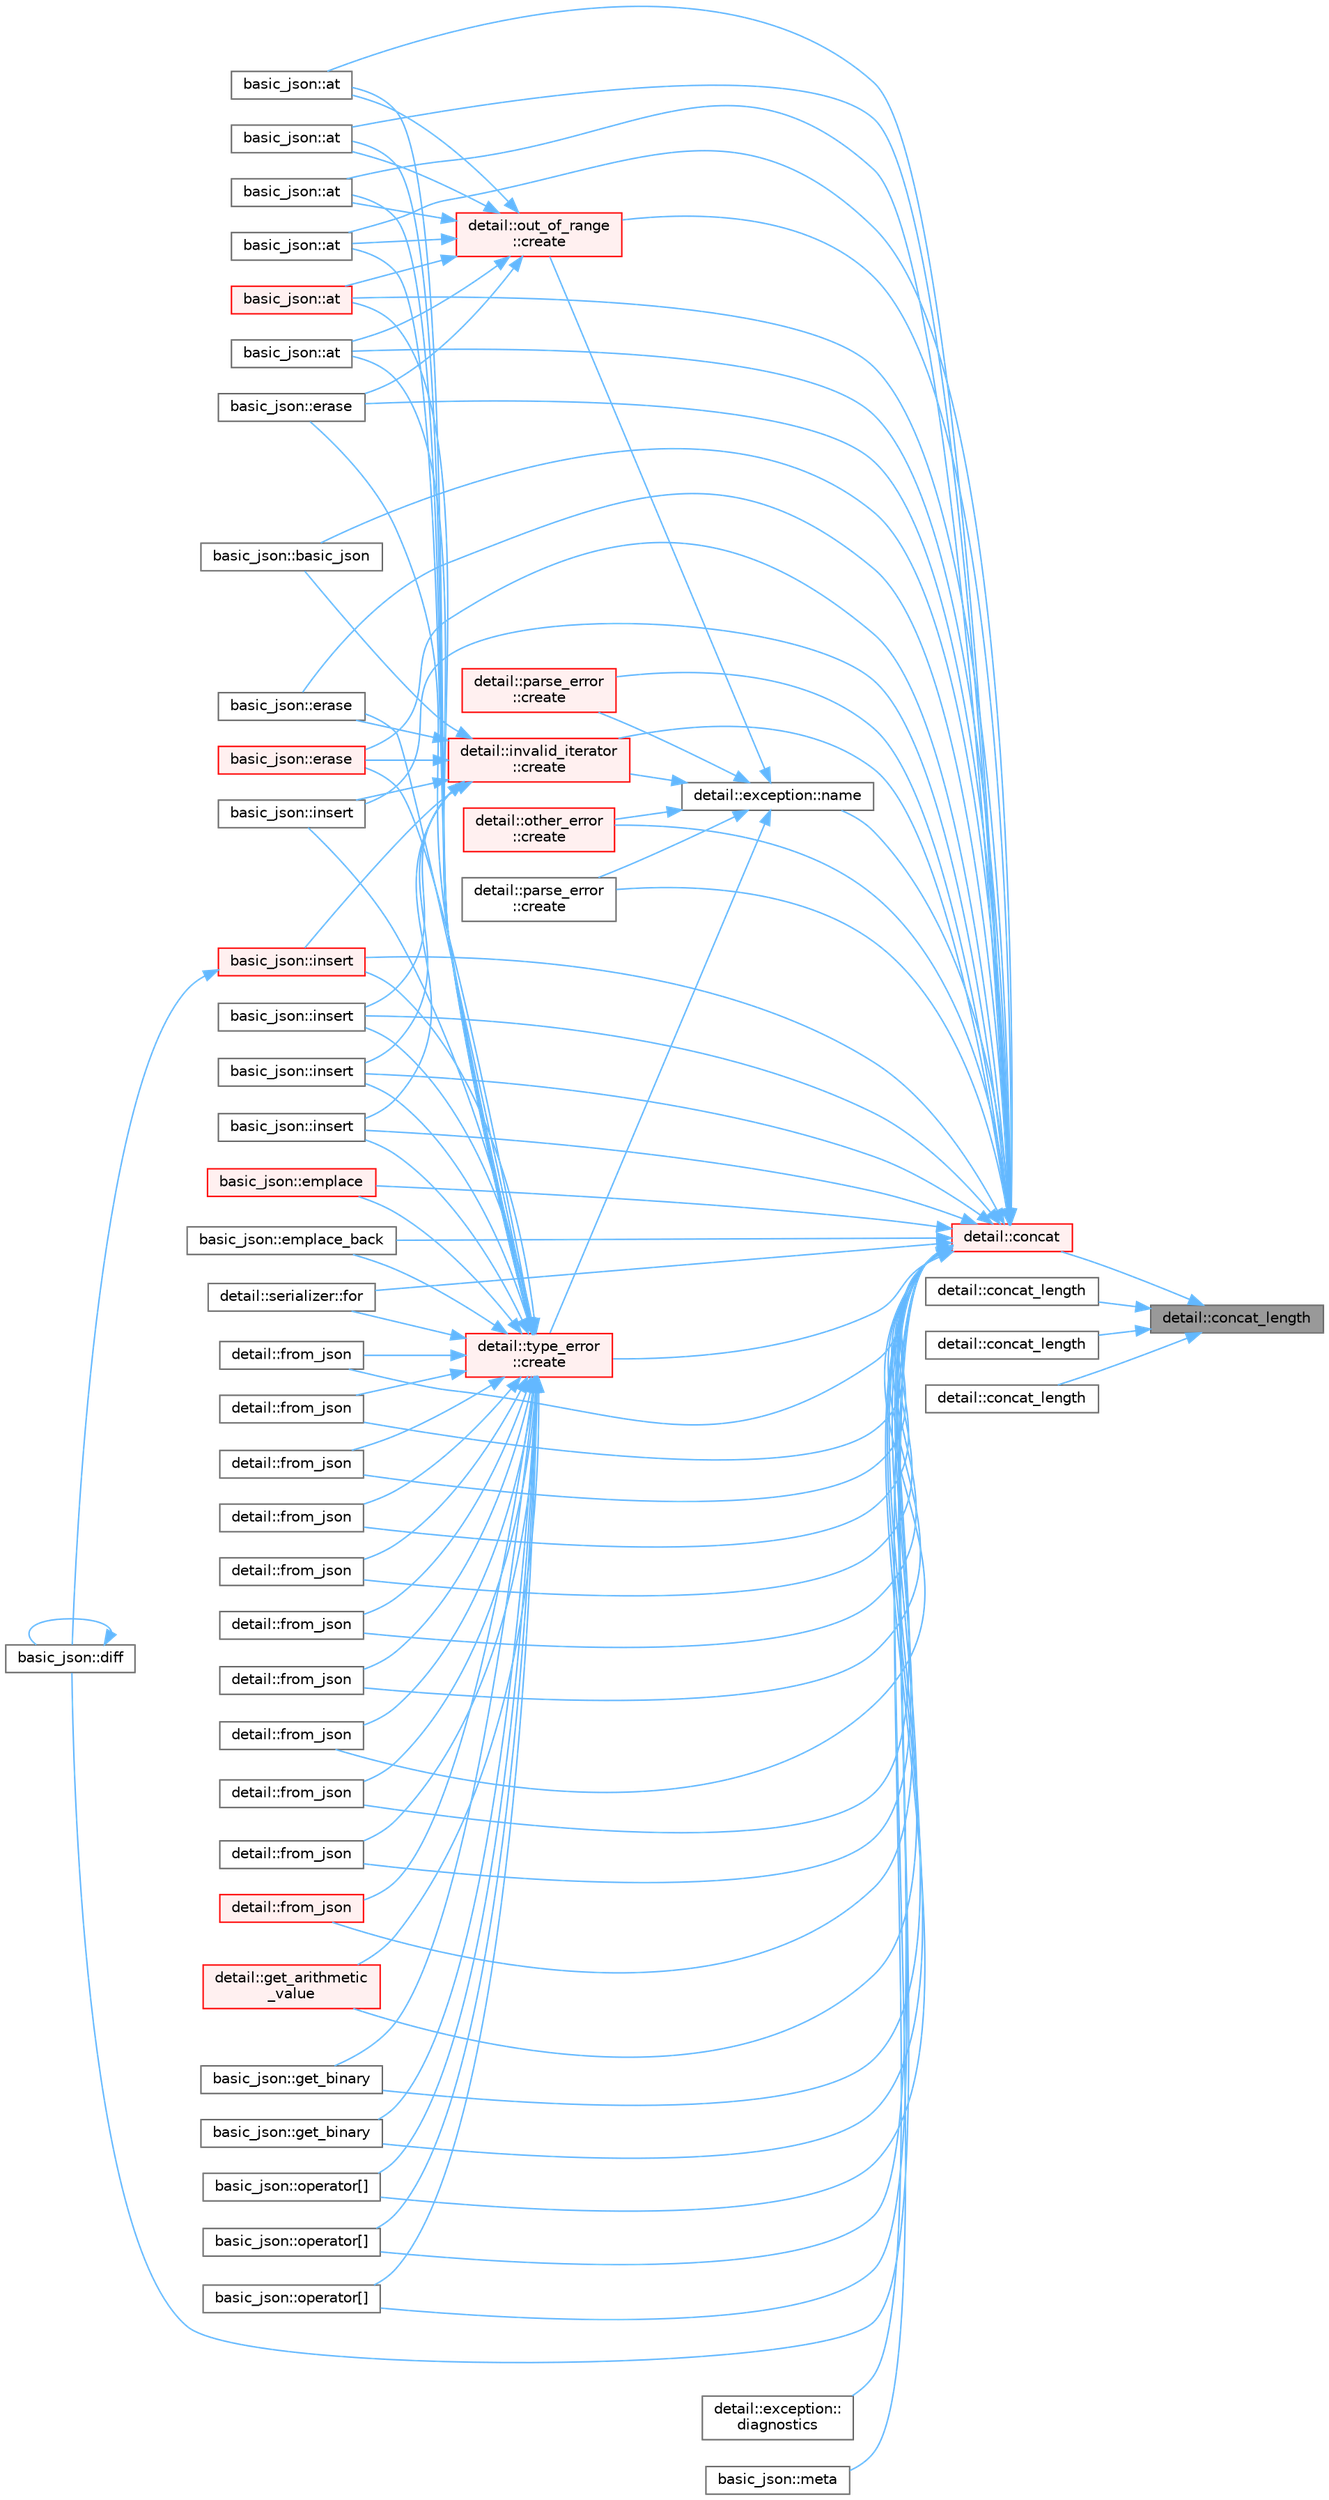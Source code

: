 digraph "detail::concat_length"
{
 // LATEX_PDF_SIZE
  bgcolor="transparent";
  edge [fontname=Helvetica,fontsize=10,labelfontname=Helvetica,labelfontsize=10];
  node [fontname=Helvetica,fontsize=10,shape=box,height=0.2,width=0.4];
  rankdir="RL";
  Node1 [id="Node000001",label="detail::concat_length",height=0.2,width=0.4,color="gray40", fillcolor="grey60", style="filled", fontcolor="black",tooltip=" "];
  Node1 -> Node2 [id="edge1_Node000001_Node000002",dir="back",color="steelblue1",style="solid",tooltip=" "];
  Node2 [id="Node000002",label="detail::concat",height=0.2,width=0.4,color="red", fillcolor="#FFF0F0", style="filled",URL="$namespacedetail.html#a266fb3d4bf633ad6c506434cc91164da",tooltip=" "];
  Node2 -> Node3 [id="edge2_Node000002_Node000003",dir="back",color="steelblue1",style="solid",tooltip=" "];
  Node3 [id="Node000003",label="basic_json::at",height=0.2,width=0.4,color="grey40", fillcolor="white", style="filled",URL="$classbasic__json.html#aedf1894e1b70a4caebd95adec60e845a",tooltip="access specified object element with bounds checking"];
  Node2 -> Node4 [id="edge3_Node000002_Node000004",dir="back",color="steelblue1",style="solid",tooltip=" "];
  Node4 [id="Node000004",label="basic_json::at",height=0.2,width=0.4,color="grey40", fillcolor="white", style="filled",URL="$classbasic__json.html#afc32b953a4e343dc7f8ab3465743f399",tooltip="access specified object element with bounds checking"];
  Node2 -> Node5 [id="edge4_Node000002_Node000005",dir="back",color="steelblue1",style="solid",tooltip=" "];
  Node5 [id="Node000005",label="basic_json::at",height=0.2,width=0.4,color="grey40", fillcolor="white", style="filled",URL="$classbasic__json.html#afc69e86b65aa8b571ccad9d581ca5a2b",tooltip="access specified object element with bounds checking"];
  Node2 -> Node6 [id="edge5_Node000002_Node000006",dir="back",color="steelblue1",style="solid",tooltip=" "];
  Node6 [id="Node000006",label="basic_json::at",height=0.2,width=0.4,color="grey40", fillcolor="white", style="filled",URL="$classbasic__json.html#aee87279fb115f6d57967e6e8f5542faa",tooltip="access specified object element with bounds checking"];
  Node2 -> Node7 [id="edge6_Node000002_Node000007",dir="back",color="steelblue1",style="solid",tooltip=" "];
  Node7 [id="Node000007",label="basic_json::at",height=0.2,width=0.4,color="red", fillcolor="#FFF0F0", style="filled",URL="$classbasic__json.html#a603779687f401ad11de45f8397f92296",tooltip="access specified array element with bounds checking"];
  Node2 -> Node10 [id="edge7_Node000002_Node000010",dir="back",color="steelblue1",style="solid",tooltip=" "];
  Node10 [id="Node000010",label="basic_json::at",height=0.2,width=0.4,color="grey40", fillcolor="white", style="filled",URL="$classbasic__json.html#a98e6b7245d17021327eb3962d73ccc54",tooltip="access specified array element with bounds checking"];
  Node2 -> Node11 [id="edge8_Node000002_Node000011",dir="back",color="steelblue1",style="solid",tooltip=" "];
  Node11 [id="Node000011",label="basic_json::basic_json",height=0.2,width=0.4,color="grey40", fillcolor="white", style="filled",URL="$classbasic__json.html#a12f2c1a11dd6e84196132ea77a99572a",tooltip="construct a JSON container given an iterator range"];
  Node2 -> Node12 [id="edge9_Node000002_Node000012",dir="back",color="steelblue1",style="solid",tooltip=" "];
  Node12 [id="Node000012",label="detail::parse_error\l::create",height=0.2,width=0.4,color="red", fillcolor="#FFF0F0", style="filled",URL="$classdetail_1_1parse__error.html#a07046ea9f33d28f120af188ed674d6df",tooltip="create a parse error exception"];
  Node2 -> Node17 [id="edge10_Node000002_Node000017",dir="back",color="steelblue1",style="solid",tooltip=" "];
  Node17 [id="Node000017",label="detail::invalid_iterator\l::create",height=0.2,width=0.4,color="red", fillcolor="#FFF0F0", style="filled",URL="$classdetail_1_1invalid__iterator.html#a35d0b713b151188622791891314949f9",tooltip=" "];
  Node17 -> Node11 [id="edge11_Node000017_Node000011",dir="back",color="steelblue1",style="solid",tooltip=" "];
  Node17 -> Node18 [id="edge12_Node000017_Node000018",dir="back",color="steelblue1",style="solid",tooltip=" "];
  Node18 [id="Node000018",label="basic_json::erase",height=0.2,width=0.4,color="grey40", fillcolor="white", style="filled",URL="$classbasic__json.html#a151124c5b91ecb1278c7e191053ce9ca",tooltip="remove elements given an iterator range"];
  Node17 -> Node19 [id="edge13_Node000017_Node000019",dir="back",color="steelblue1",style="solid",tooltip=" "];
  Node19 [id="Node000019",label="basic_json::erase",height=0.2,width=0.4,color="red", fillcolor="#FFF0F0", style="filled",URL="$classbasic__json.html#a7a5ed019983b582705ef5ee43d15ca24",tooltip="remove element given an iterator"];
  Node17 -> Node21 [id="edge14_Node000017_Node000021",dir="back",color="steelblue1",style="solid",tooltip=" "];
  Node21 [id="Node000021",label="basic_json::insert",height=0.2,width=0.4,color="grey40", fillcolor="white", style="filled",URL="$classbasic__json.html#a797b7b5589862535c88b9604c88d8d3e",tooltip="inserts range of elements into object"];
  Node17 -> Node22 [id="edge15_Node000017_Node000022",dir="back",color="steelblue1",style="solid",tooltip=" "];
  Node22 [id="Node000022",label="basic_json::insert",height=0.2,width=0.4,color="red", fillcolor="#FFF0F0", style="filled",URL="$classbasic__json.html#a4467ec0c7679150140f9d2f85e95bf4b",tooltip="inserts element into array"];
  Node22 -> Node23 [id="edge16_Node000022_Node000023",dir="back",color="steelblue1",style="solid",tooltip=" "];
  Node23 [id="Node000023",label="basic_json::diff",height=0.2,width=0.4,color="grey40", fillcolor="white", style="filled",URL="$classbasic__json.html#aff2204c04cd35b2cef35f44b2b93ffc7",tooltip="creates a diff as a JSON patch"];
  Node23 -> Node23 [id="edge17_Node000023_Node000023",dir="back",color="steelblue1",style="solid",tooltip=" "];
  Node17 -> Node25 [id="edge18_Node000017_Node000025",dir="back",color="steelblue1",style="solid",tooltip=" "];
  Node25 [id="Node000025",label="basic_json::insert",height=0.2,width=0.4,color="grey40", fillcolor="white", style="filled",URL="$classbasic__json.html#af30d7fc224999adeaa9e4dcd81db0f05",tooltip="inserts range of elements into array"];
  Node17 -> Node26 [id="edge19_Node000017_Node000026",dir="back",color="steelblue1",style="solid",tooltip=" "];
  Node26 [id="Node000026",label="basic_json::insert",height=0.2,width=0.4,color="grey40", fillcolor="white", style="filled",URL="$classbasic__json.html#a3b25eeb503c9f30322b966af0451da38",tooltip="inserts elements from initializer list into array"];
  Node17 -> Node27 [id="edge20_Node000017_Node000027",dir="back",color="steelblue1",style="solid",tooltip=" "];
  Node27 [id="Node000027",label="basic_json::insert",height=0.2,width=0.4,color="grey40", fillcolor="white", style="filled",URL="$classbasic__json.html#a1d7b302f4e6249b8b28dcfbebd934600",tooltip="inserts copies of element into array"];
  Node2 -> Node41 [id="edge21_Node000002_Node000041",dir="back",color="steelblue1",style="solid",tooltip=" "];
  Node41 [id="Node000041",label="detail::type_error\l::create",height=0.2,width=0.4,color="red", fillcolor="#FFF0F0", style="filled",URL="$classdetail_1_1type__error.html#a2d25372628cf1e09ec67718f4bc42762",tooltip=" "];
  Node41 -> Node3 [id="edge22_Node000041_Node000003",dir="back",color="steelblue1",style="solid",tooltip=" "];
  Node41 -> Node4 [id="edge23_Node000041_Node000004",dir="back",color="steelblue1",style="solid",tooltip=" "];
  Node41 -> Node5 [id="edge24_Node000041_Node000005",dir="back",color="steelblue1",style="solid",tooltip=" "];
  Node41 -> Node6 [id="edge25_Node000041_Node000006",dir="back",color="steelblue1",style="solid",tooltip=" "];
  Node41 -> Node7 [id="edge26_Node000041_Node000007",dir="back",color="steelblue1",style="solid",tooltip=" "];
  Node41 -> Node10 [id="edge27_Node000041_Node000010",dir="back",color="steelblue1",style="solid",tooltip=" "];
  Node41 -> Node43 [id="edge28_Node000041_Node000043",dir="back",color="steelblue1",style="solid",tooltip=" "];
  Node43 [id="Node000043",label="basic_json::emplace",height=0.2,width=0.4,color="red", fillcolor="#FFF0F0", style="filled",URL="$classbasic__json.html#a3e70795da670f11ad7925407d0a7d83c",tooltip="add an object to an object if key does not exist"];
  Node41 -> Node44 [id="edge29_Node000041_Node000044",dir="back",color="steelblue1",style="solid",tooltip=" "];
  Node44 [id="Node000044",label="basic_json::emplace_back",height=0.2,width=0.4,color="grey40", fillcolor="white", style="filled",URL="$classbasic__json.html#a7ad89dd8715111483428ecf8534b9393",tooltip="add an object to an array"];
  Node41 -> Node45 [id="edge30_Node000041_Node000045",dir="back",color="steelblue1",style="solid",tooltip=" "];
  Node45 [id="Node000045",label="basic_json::erase",height=0.2,width=0.4,color="grey40", fillcolor="white", style="filled",URL="$classbasic__json.html#a0e480e9d2391485c79747bb756628f61",tooltip="remove element from a JSON array given an index"];
  Node41 -> Node18 [id="edge31_Node000041_Node000018",dir="back",color="steelblue1",style="solid",tooltip=" "];
  Node41 -> Node19 [id="edge32_Node000041_Node000019",dir="back",color="steelblue1",style="solid",tooltip=" "];
  Node41 -> Node46 [id="edge33_Node000041_Node000046",dir="back",color="steelblue1",style="solid",tooltip=" "];
  Node46 [id="Node000046",label="detail::serializer::for",height=0.2,width=0.4,color="grey40", fillcolor="white", style="filled",URL="$classdetail_1_1serializer.html#a491abc2de2affbc9c3490bde110b7f07",tooltip=" "];
  Node41 -> Node47 [id="edge34_Node000041_Node000047",dir="back",color="steelblue1",style="solid",tooltip=" "];
  Node47 [id="Node000047",label="detail::from_json",height=0.2,width=0.4,color="grey40", fillcolor="white", style="filled",URL="$namespacedetail.html#a5679c0faebc99f95ebfd2cb33406cdfc",tooltip=" "];
  Node41 -> Node48 [id="edge35_Node000041_Node000048",dir="back",color="steelblue1",style="solid",tooltip=" "];
  Node48 [id="Node000048",label="detail::from_json",height=0.2,width=0.4,color="grey40", fillcolor="white", style="filled",URL="$namespacedetail.html#a65752fffa784667e7b4ea8bdd0ec6669",tooltip=" "];
  Node41 -> Node49 [id="edge36_Node000041_Node000049",dir="back",color="steelblue1",style="solid",tooltip=" "];
  Node49 [id="Node000049",label="detail::from_json",height=0.2,width=0.4,color="grey40", fillcolor="white", style="filled",URL="$namespacedetail.html#a906affddceb2daa6a462c5c02ce53761",tooltip=" "];
  Node41 -> Node50 [id="edge37_Node000041_Node000050",dir="back",color="steelblue1",style="solid",tooltip=" "];
  Node50 [id="Node000050",label="detail::from_json",height=0.2,width=0.4,color="grey40", fillcolor="white", style="filled",URL="$namespacedetail.html#aa1a92ab7f5de728919535b5714a4eda6",tooltip=" "];
  Node41 -> Node51 [id="edge38_Node000041_Node000051",dir="back",color="steelblue1",style="solid",tooltip=" "];
  Node51 [id="Node000051",label="detail::from_json",height=0.2,width=0.4,color="grey40", fillcolor="white", style="filled",URL="$namespacedetail.html#a6b60b3f3a22e35323af3ecbb1d7e2464",tooltip=" "];
  Node41 -> Node52 [id="edge39_Node000041_Node000052",dir="back",color="steelblue1",style="solid",tooltip=" "];
  Node52 [id="Node000052",label="detail::from_json",height=0.2,width=0.4,color="grey40", fillcolor="white", style="filled",URL="$namespacedetail.html#a1dee67b2f27eb606b7174ff7e7e56c49",tooltip=" "];
  Node41 -> Node53 [id="edge40_Node000041_Node000053",dir="back",color="steelblue1",style="solid",tooltip=" "];
  Node53 [id="Node000053",label="detail::from_json",height=0.2,width=0.4,color="grey40", fillcolor="white", style="filled",URL="$namespacedetail.html#aa0e2a2cdcf751b91b3fd1384add531cd",tooltip=" "];
  Node41 -> Node54 [id="edge41_Node000041_Node000054",dir="back",color="steelblue1",style="solid",tooltip=" "];
  Node54 [id="Node000054",label="detail::from_json",height=0.2,width=0.4,color="grey40", fillcolor="white", style="filled",URL="$namespacedetail.html#a0ad294bce6911925bbb3afaaf5cafb50",tooltip=" "];
  Node41 -> Node55 [id="edge42_Node000041_Node000055",dir="back",color="steelblue1",style="solid",tooltip=" "];
  Node55 [id="Node000055",label="detail::from_json",height=0.2,width=0.4,color="grey40", fillcolor="white", style="filled",URL="$namespacedetail.html#ae1f62aac7ce53a789f545f54e41e8926",tooltip=" "];
  Node41 -> Node56 [id="edge43_Node000041_Node000056",dir="back",color="steelblue1",style="solid",tooltip=" "];
  Node56 [id="Node000056",label="detail::from_json",height=0.2,width=0.4,color="grey40", fillcolor="white", style="filled",URL="$namespacedetail.html#a0b01c920706dca5df2940f1f09728db3",tooltip=" "];
  Node41 -> Node57 [id="edge44_Node000041_Node000057",dir="back",color="steelblue1",style="solid",tooltip=" "];
  Node57 [id="Node000057",label="detail::from_json",height=0.2,width=0.4,color="red", fillcolor="#FFF0F0", style="filled",URL="$namespacedetail.html#ac8fc7fc4703cbd8edd7bb43a94adf92b",tooltip=" "];
  Node41 -> Node59 [id="edge45_Node000041_Node000059",dir="back",color="steelblue1",style="solid",tooltip=" "];
  Node59 [id="Node000059",label="detail::get_arithmetic\l_value",height=0.2,width=0.4,color="red", fillcolor="#FFF0F0", style="filled",URL="$namespacedetail.html#ad10dc6af43ec8e72954eb2ac08c8698b",tooltip=" "];
  Node41 -> Node64 [id="edge46_Node000041_Node000064",dir="back",color="steelblue1",style="solid",tooltip=" "];
  Node64 [id="Node000064",label="basic_json::get_binary",height=0.2,width=0.4,color="grey40", fillcolor="white", style="filled",URL="$classbasic__json.html#aa4401911681258520903f3c374a9e994",tooltip="get a binary value"];
  Node41 -> Node65 [id="edge47_Node000041_Node000065",dir="back",color="steelblue1",style="solid",tooltip=" "];
  Node65 [id="Node000065",label="basic_json::get_binary",height=0.2,width=0.4,color="grey40", fillcolor="white", style="filled",URL="$classbasic__json.html#a44b4244ff0e901156adfad7b027232de",tooltip="get a binary value"];
  Node41 -> Node21 [id="edge48_Node000041_Node000021",dir="back",color="steelblue1",style="solid",tooltip=" "];
  Node41 -> Node22 [id="edge49_Node000041_Node000022",dir="back",color="steelblue1",style="solid",tooltip=" "];
  Node41 -> Node25 [id="edge50_Node000041_Node000025",dir="back",color="steelblue1",style="solid",tooltip=" "];
  Node41 -> Node26 [id="edge51_Node000041_Node000026",dir="back",color="steelblue1",style="solid",tooltip=" "];
  Node41 -> Node27 [id="edge52_Node000041_Node000027",dir="back",color="steelblue1",style="solid",tooltip=" "];
  Node41 -> Node66 [id="edge53_Node000041_Node000066",dir="back",color="steelblue1",style="solid",tooltip=" "];
  Node66 [id="Node000066",label="basic_json::operator[]",height=0.2,width=0.4,color="grey40", fillcolor="white", style="filled",URL="$classbasic__json.html#af57b78559cad28275bc515bb2a072605",tooltip="access specified object element"];
  Node41 -> Node67 [id="edge54_Node000041_Node000067",dir="back",color="steelblue1",style="solid",tooltip=" "];
  Node67 [id="Node000067",label="basic_json::operator[]",height=0.2,width=0.4,color="grey40", fillcolor="white", style="filled",URL="$classbasic__json.html#a5a7e1bd642902ec90f118f00d48c024d",tooltip="access specified object element"];
  Node41 -> Node68 [id="edge55_Node000041_Node000068",dir="back",color="steelblue1",style="solid",tooltip=" "];
  Node68 [id="Node000068",label="basic_json::operator[]",height=0.2,width=0.4,color="grey40", fillcolor="white", style="filled",URL="$classbasic__json.html#afb04aaee2ee66a6c822aaad827123314",tooltip="access specified object element"];
  Node2 -> Node96 [id="edge56_Node000002_Node000096",dir="back",color="steelblue1",style="solid",tooltip=" "];
  Node96 [id="Node000096",label="detail::out_of_range\l::create",height=0.2,width=0.4,color="red", fillcolor="#FFF0F0", style="filled",URL="$classdetail_1_1out__of__range.html#a79ea0d3ec02a853629dc827e045ecff5",tooltip=" "];
  Node96 -> Node3 [id="edge57_Node000096_Node000003",dir="back",color="steelblue1",style="solid",tooltip=" "];
  Node96 -> Node4 [id="edge58_Node000096_Node000004",dir="back",color="steelblue1",style="solid",tooltip=" "];
  Node96 -> Node5 [id="edge59_Node000096_Node000005",dir="back",color="steelblue1",style="solid",tooltip=" "];
  Node96 -> Node6 [id="edge60_Node000096_Node000006",dir="back",color="steelblue1",style="solid",tooltip=" "];
  Node96 -> Node7 [id="edge61_Node000096_Node000007",dir="back",color="steelblue1",style="solid",tooltip=" "];
  Node96 -> Node10 [id="edge62_Node000096_Node000010",dir="back",color="steelblue1",style="solid",tooltip=" "];
  Node96 -> Node45 [id="edge63_Node000096_Node000045",dir="back",color="steelblue1",style="solid",tooltip=" "];
  Node2 -> Node100 [id="edge64_Node000002_Node000100",dir="back",color="steelblue1",style="solid",tooltip=" "];
  Node100 [id="Node000100",label="detail::other_error\l::create",height=0.2,width=0.4,color="red", fillcolor="#FFF0F0", style="filled",URL="$classdetail_1_1other__error.html#a687565ec69bfdf7a15f9a672038b0f0f",tooltip=" "];
  Node2 -> Node101 [id="edge65_Node000002_Node000101",dir="back",color="steelblue1",style="solid",tooltip=" "];
  Node101 [id="Node000101",label="detail::parse_error\l::create",height=0.2,width=0.4,color="grey40", fillcolor="white", style="filled",URL="$classdetail_1_1parse__error.html#a55b7ac869c65efd530fbf3dee18c5e9c",tooltip=" "];
  Node2 -> Node102 [id="edge66_Node000002_Node000102",dir="back",color="steelblue1",style="solid",tooltip=" "];
  Node102 [id="Node000102",label="detail::exception::\ldiagnostics",height=0.2,width=0.4,color="grey40", fillcolor="white", style="filled",URL="$classdetail_1_1exception.html#af3739c53fe56a1712754d13dfa561f80",tooltip=" "];
  Node2 -> Node23 [id="edge67_Node000002_Node000023",dir="back",color="steelblue1",style="solid",tooltip=" "];
  Node2 -> Node43 [id="edge68_Node000002_Node000043",dir="back",color="steelblue1",style="solid",tooltip=" "];
  Node2 -> Node44 [id="edge69_Node000002_Node000044",dir="back",color="steelblue1",style="solid",tooltip=" "];
  Node2 -> Node45 [id="edge70_Node000002_Node000045",dir="back",color="steelblue1",style="solid",tooltip=" "];
  Node2 -> Node18 [id="edge71_Node000002_Node000018",dir="back",color="steelblue1",style="solid",tooltip=" "];
  Node2 -> Node19 [id="edge72_Node000002_Node000019",dir="back",color="steelblue1",style="solid",tooltip=" "];
  Node2 -> Node46 [id="edge73_Node000002_Node000046",dir="back",color="steelblue1",style="solid",tooltip=" "];
  Node2 -> Node47 [id="edge74_Node000002_Node000047",dir="back",color="steelblue1",style="solid",tooltip=" "];
  Node2 -> Node48 [id="edge75_Node000002_Node000048",dir="back",color="steelblue1",style="solid",tooltip=" "];
  Node2 -> Node49 [id="edge76_Node000002_Node000049",dir="back",color="steelblue1",style="solid",tooltip=" "];
  Node2 -> Node50 [id="edge77_Node000002_Node000050",dir="back",color="steelblue1",style="solid",tooltip=" "];
  Node2 -> Node51 [id="edge78_Node000002_Node000051",dir="back",color="steelblue1",style="solid",tooltip=" "];
  Node2 -> Node52 [id="edge79_Node000002_Node000052",dir="back",color="steelblue1",style="solid",tooltip=" "];
  Node2 -> Node53 [id="edge80_Node000002_Node000053",dir="back",color="steelblue1",style="solid",tooltip=" "];
  Node2 -> Node54 [id="edge81_Node000002_Node000054",dir="back",color="steelblue1",style="solid",tooltip=" "];
  Node2 -> Node55 [id="edge82_Node000002_Node000055",dir="back",color="steelblue1",style="solid",tooltip=" "];
  Node2 -> Node56 [id="edge83_Node000002_Node000056",dir="back",color="steelblue1",style="solid",tooltip=" "];
  Node2 -> Node57 [id="edge84_Node000002_Node000057",dir="back",color="steelblue1",style="solid",tooltip=" "];
  Node2 -> Node59 [id="edge85_Node000002_Node000059",dir="back",color="steelblue1",style="solid",tooltip=" "];
  Node2 -> Node64 [id="edge86_Node000002_Node000064",dir="back",color="steelblue1",style="solid",tooltip=" "];
  Node2 -> Node65 [id="edge87_Node000002_Node000065",dir="back",color="steelblue1",style="solid",tooltip=" "];
  Node2 -> Node21 [id="edge88_Node000002_Node000021",dir="back",color="steelblue1",style="solid",tooltip=" "];
  Node2 -> Node22 [id="edge89_Node000002_Node000022",dir="back",color="steelblue1",style="solid",tooltip=" "];
  Node2 -> Node25 [id="edge90_Node000002_Node000025",dir="back",color="steelblue1",style="solid",tooltip=" "];
  Node2 -> Node26 [id="edge91_Node000002_Node000026",dir="back",color="steelblue1",style="solid",tooltip=" "];
  Node2 -> Node27 [id="edge92_Node000002_Node000027",dir="back",color="steelblue1",style="solid",tooltip=" "];
  Node2 -> Node103 [id="edge93_Node000002_Node000103",dir="back",color="steelblue1",style="solid",tooltip=" "];
  Node103 [id="Node000103",label="basic_json::meta",height=0.2,width=0.4,color="grey40", fillcolor="white", style="filled",URL="$classbasic__json.html#a08303da85f75965764bb0c8d8b79a449",tooltip="returns version information on the library"];
  Node2 -> Node104 [id="edge94_Node000002_Node000104",dir="back",color="steelblue1",style="solid",tooltip=" "];
  Node104 [id="Node000104",label="detail::exception::name",height=0.2,width=0.4,color="grey40", fillcolor="white", style="filled",URL="$classdetail_1_1exception.html#a8f1eb56b9964c8dd84d89d0da98d883b",tooltip=" "];
  Node104 -> Node12 [id="edge95_Node000104_Node000012",dir="back",color="steelblue1",style="solid",tooltip=" "];
  Node104 -> Node17 [id="edge96_Node000104_Node000017",dir="back",color="steelblue1",style="solid",tooltip=" "];
  Node104 -> Node41 [id="edge97_Node000104_Node000041",dir="back",color="steelblue1",style="solid",tooltip=" "];
  Node104 -> Node96 [id="edge98_Node000104_Node000096",dir="back",color="steelblue1",style="solid",tooltip=" "];
  Node104 -> Node100 [id="edge99_Node000104_Node000100",dir="back",color="steelblue1",style="solid",tooltip=" "];
  Node104 -> Node101 [id="edge100_Node000104_Node000101",dir="back",color="steelblue1",style="solid",tooltip=" "];
  Node2 -> Node66 [id="edge101_Node000002_Node000066",dir="back",color="steelblue1",style="solid",tooltip=" "];
  Node2 -> Node67 [id="edge102_Node000002_Node000067",dir="back",color="steelblue1",style="solid",tooltip=" "];
  Node2 -> Node68 [id="edge103_Node000002_Node000068",dir="back",color="steelblue1",style="solid",tooltip=" "];
  Node1 -> Node109 [id="edge104_Node000001_Node000109",dir="back",color="steelblue1",style="solid",tooltip=" "];
  Node109 [id="Node000109",label="detail::concat_length",height=0.2,width=0.4,color="grey40", fillcolor="white", style="filled",URL="$namespacedetail.html#ad75b3627f88726414a2b68f2a548b3fd",tooltip=" "];
  Node1 -> Node110 [id="edge105_Node000001_Node000110",dir="back",color="steelblue1",style="solid",tooltip=" "];
  Node110 [id="Node000110",label="detail::concat_length",height=0.2,width=0.4,color="grey40", fillcolor="white", style="filled",URL="$namespacedetail.html#a30e61448d1bb9796220345018a287906",tooltip=" "];
  Node1 -> Node111 [id="edge106_Node000001_Node000111",dir="back",color="steelblue1",style="solid",tooltip=" "];
  Node111 [id="Node000111",label="detail::concat_length",height=0.2,width=0.4,color="grey40", fillcolor="white", style="filled",URL="$namespacedetail.html#a5b105368451255ece48996623868b7ff",tooltip=" "];
}
